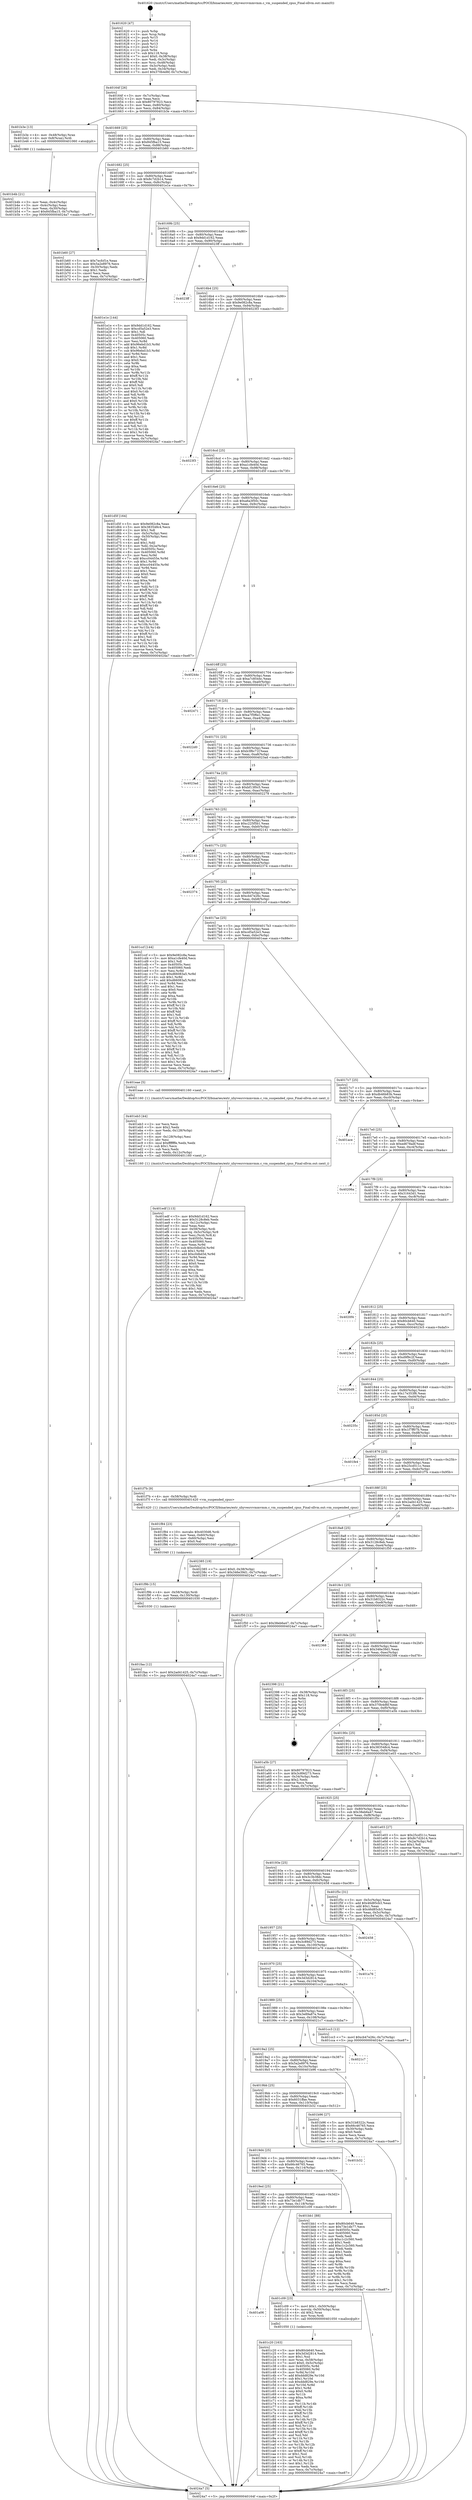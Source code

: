 digraph "0x401620" {
  label = "0x401620 (/mnt/c/Users/mathe/Desktop/tcc/POCII/binaries/extr_xhyvesrcvmmvmm.c_vm_suspended_cpus_Final-ollvm.out::main(0))"
  labelloc = "t"
  node[shape=record]

  Entry [label="",width=0.3,height=0.3,shape=circle,fillcolor=black,style=filled]
  "0x40164f" [label="{
     0x40164f [26]\l
     | [instrs]\l
     &nbsp;&nbsp;0x40164f \<+3\>: mov -0x7c(%rbp),%eax\l
     &nbsp;&nbsp;0x401652 \<+2\>: mov %eax,%ecx\l
     &nbsp;&nbsp;0x401654 \<+6\>: sub $0x80797823,%ecx\l
     &nbsp;&nbsp;0x40165a \<+3\>: mov %eax,-0x80(%rbp)\l
     &nbsp;&nbsp;0x40165d \<+6\>: mov %ecx,-0x84(%rbp)\l
     &nbsp;&nbsp;0x401663 \<+6\>: je 0000000000401b3e \<main+0x51e\>\l
  }"]
  "0x401b3e" [label="{
     0x401b3e [13]\l
     | [instrs]\l
     &nbsp;&nbsp;0x401b3e \<+4\>: mov -0x48(%rbp),%rax\l
     &nbsp;&nbsp;0x401b42 \<+4\>: mov 0x8(%rax),%rdi\l
     &nbsp;&nbsp;0x401b46 \<+5\>: call 0000000000401060 \<atoi@plt\>\l
     | [calls]\l
     &nbsp;&nbsp;0x401060 \{1\} (unknown)\l
  }"]
  "0x401669" [label="{
     0x401669 [25]\l
     | [instrs]\l
     &nbsp;&nbsp;0x401669 \<+5\>: jmp 000000000040166e \<main+0x4e\>\l
     &nbsp;&nbsp;0x40166e \<+3\>: mov -0x80(%rbp),%eax\l
     &nbsp;&nbsp;0x401671 \<+5\>: sub $0x845fba15,%eax\l
     &nbsp;&nbsp;0x401676 \<+6\>: mov %eax,-0x88(%rbp)\l
     &nbsp;&nbsp;0x40167c \<+6\>: je 0000000000401b60 \<main+0x540\>\l
  }"]
  Exit [label="",width=0.3,height=0.3,shape=circle,fillcolor=black,style=filled,peripheries=2]
  "0x401b60" [label="{
     0x401b60 [27]\l
     | [instrs]\l
     &nbsp;&nbsp;0x401b60 \<+5\>: mov $0x7ecfcf1e,%eax\l
     &nbsp;&nbsp;0x401b65 \<+5\>: mov $0x5a2e8976,%ecx\l
     &nbsp;&nbsp;0x401b6a \<+3\>: mov -0x30(%rbp),%edx\l
     &nbsp;&nbsp;0x401b6d \<+3\>: cmp $0x1,%edx\l
     &nbsp;&nbsp;0x401b70 \<+3\>: cmovl %ecx,%eax\l
     &nbsp;&nbsp;0x401b73 \<+3\>: mov %eax,-0x7c(%rbp)\l
     &nbsp;&nbsp;0x401b76 \<+5\>: jmp 00000000004024a7 \<main+0xe87\>\l
  }"]
  "0x401682" [label="{
     0x401682 [25]\l
     | [instrs]\l
     &nbsp;&nbsp;0x401682 \<+5\>: jmp 0000000000401687 \<main+0x67\>\l
     &nbsp;&nbsp;0x401687 \<+3\>: mov -0x80(%rbp),%eax\l
     &nbsp;&nbsp;0x40168a \<+5\>: sub $0x8c7d2b14,%eax\l
     &nbsp;&nbsp;0x40168f \<+6\>: mov %eax,-0x8c(%rbp)\l
     &nbsp;&nbsp;0x401695 \<+6\>: je 0000000000401e1e \<main+0x7fe\>\l
  }"]
  "0x401faa" [label="{
     0x401faa [12]\l
     | [instrs]\l
     &nbsp;&nbsp;0x401faa \<+7\>: movl $0x2ad41425,-0x7c(%rbp)\l
     &nbsp;&nbsp;0x401fb1 \<+5\>: jmp 00000000004024a7 \<main+0xe87\>\l
  }"]
  "0x401e1e" [label="{
     0x401e1e [144]\l
     | [instrs]\l
     &nbsp;&nbsp;0x401e1e \<+5\>: mov $0x9dd1d162,%eax\l
     &nbsp;&nbsp;0x401e23 \<+5\>: mov $0xcd5a52e3,%ecx\l
     &nbsp;&nbsp;0x401e28 \<+2\>: mov $0x1,%dl\l
     &nbsp;&nbsp;0x401e2a \<+7\>: mov 0x40505c,%esi\l
     &nbsp;&nbsp;0x401e31 \<+7\>: mov 0x405060,%edi\l
     &nbsp;&nbsp;0x401e38 \<+3\>: mov %esi,%r8d\l
     &nbsp;&nbsp;0x401e3b \<+7\>: add $0x96ebd1b3,%r8d\l
     &nbsp;&nbsp;0x401e42 \<+4\>: sub $0x1,%r8d\l
     &nbsp;&nbsp;0x401e46 \<+7\>: sub $0x96ebd1b3,%r8d\l
     &nbsp;&nbsp;0x401e4d \<+4\>: imul %r8d,%esi\l
     &nbsp;&nbsp;0x401e51 \<+3\>: and $0x1,%esi\l
     &nbsp;&nbsp;0x401e54 \<+3\>: cmp $0x0,%esi\l
     &nbsp;&nbsp;0x401e57 \<+4\>: sete %r9b\l
     &nbsp;&nbsp;0x401e5b \<+3\>: cmp $0xa,%edi\l
     &nbsp;&nbsp;0x401e5e \<+4\>: setl %r10b\l
     &nbsp;&nbsp;0x401e62 \<+3\>: mov %r9b,%r11b\l
     &nbsp;&nbsp;0x401e65 \<+4\>: xor $0xff,%r11b\l
     &nbsp;&nbsp;0x401e69 \<+3\>: mov %r10b,%bl\l
     &nbsp;&nbsp;0x401e6c \<+3\>: xor $0xff,%bl\l
     &nbsp;&nbsp;0x401e6f \<+3\>: xor $0x0,%dl\l
     &nbsp;&nbsp;0x401e72 \<+3\>: mov %r11b,%r14b\l
     &nbsp;&nbsp;0x401e75 \<+4\>: and $0x0,%r14b\l
     &nbsp;&nbsp;0x401e79 \<+3\>: and %dl,%r9b\l
     &nbsp;&nbsp;0x401e7c \<+3\>: mov %bl,%r15b\l
     &nbsp;&nbsp;0x401e7f \<+4\>: and $0x0,%r15b\l
     &nbsp;&nbsp;0x401e83 \<+3\>: and %dl,%r10b\l
     &nbsp;&nbsp;0x401e86 \<+3\>: or %r9b,%r14b\l
     &nbsp;&nbsp;0x401e89 \<+3\>: or %r10b,%r15b\l
     &nbsp;&nbsp;0x401e8c \<+3\>: xor %r15b,%r14b\l
     &nbsp;&nbsp;0x401e8f \<+3\>: or %bl,%r11b\l
     &nbsp;&nbsp;0x401e92 \<+4\>: xor $0xff,%r11b\l
     &nbsp;&nbsp;0x401e96 \<+3\>: or $0x0,%dl\l
     &nbsp;&nbsp;0x401e99 \<+3\>: and %dl,%r11b\l
     &nbsp;&nbsp;0x401e9c \<+3\>: or %r11b,%r14b\l
     &nbsp;&nbsp;0x401e9f \<+4\>: test $0x1,%r14b\l
     &nbsp;&nbsp;0x401ea3 \<+3\>: cmovne %ecx,%eax\l
     &nbsp;&nbsp;0x401ea6 \<+3\>: mov %eax,-0x7c(%rbp)\l
     &nbsp;&nbsp;0x401ea9 \<+5\>: jmp 00000000004024a7 \<main+0xe87\>\l
  }"]
  "0x40169b" [label="{
     0x40169b [25]\l
     | [instrs]\l
     &nbsp;&nbsp;0x40169b \<+5\>: jmp 00000000004016a0 \<main+0x80\>\l
     &nbsp;&nbsp;0x4016a0 \<+3\>: mov -0x80(%rbp),%eax\l
     &nbsp;&nbsp;0x4016a3 \<+5\>: sub $0x9dd1d162,%eax\l
     &nbsp;&nbsp;0x4016a8 \<+6\>: mov %eax,-0x90(%rbp)\l
     &nbsp;&nbsp;0x4016ae \<+6\>: je 00000000004023ff \<main+0xddf\>\l
  }"]
  "0x401f9b" [label="{
     0x401f9b [15]\l
     | [instrs]\l
     &nbsp;&nbsp;0x401f9b \<+4\>: mov -0x58(%rbp),%rdi\l
     &nbsp;&nbsp;0x401f9f \<+6\>: mov %eax,-0x130(%rbp)\l
     &nbsp;&nbsp;0x401fa5 \<+5\>: call 0000000000401030 \<free@plt\>\l
     | [calls]\l
     &nbsp;&nbsp;0x401030 \{1\} (unknown)\l
  }"]
  "0x4023ff" [label="{
     0x4023ff\l
  }", style=dashed]
  "0x4016b4" [label="{
     0x4016b4 [25]\l
     | [instrs]\l
     &nbsp;&nbsp;0x4016b4 \<+5\>: jmp 00000000004016b9 \<main+0x99\>\l
     &nbsp;&nbsp;0x4016b9 \<+3\>: mov -0x80(%rbp),%eax\l
     &nbsp;&nbsp;0x4016bc \<+5\>: sub $0x9e082c8a,%eax\l
     &nbsp;&nbsp;0x4016c1 \<+6\>: mov %eax,-0x94(%rbp)\l
     &nbsp;&nbsp;0x4016c7 \<+6\>: je 00000000004023f3 \<main+0xdd3\>\l
  }"]
  "0x401f84" [label="{
     0x401f84 [23]\l
     | [instrs]\l
     &nbsp;&nbsp;0x401f84 \<+10\>: movabs $0x4030d6,%rdi\l
     &nbsp;&nbsp;0x401f8e \<+3\>: mov %eax,-0x60(%rbp)\l
     &nbsp;&nbsp;0x401f91 \<+3\>: mov -0x60(%rbp),%esi\l
     &nbsp;&nbsp;0x401f94 \<+2\>: mov $0x0,%al\l
     &nbsp;&nbsp;0x401f96 \<+5\>: call 0000000000401040 \<printf@plt\>\l
     | [calls]\l
     &nbsp;&nbsp;0x401040 \{1\} (unknown)\l
  }"]
  "0x4023f3" [label="{
     0x4023f3\l
  }", style=dashed]
  "0x4016cd" [label="{
     0x4016cd [25]\l
     | [instrs]\l
     &nbsp;&nbsp;0x4016cd \<+5\>: jmp 00000000004016d2 \<main+0xb2\>\l
     &nbsp;&nbsp;0x4016d2 \<+3\>: mov -0x80(%rbp),%eax\l
     &nbsp;&nbsp;0x4016d5 \<+5\>: sub $0xa1cfe40d,%eax\l
     &nbsp;&nbsp;0x4016da \<+6\>: mov %eax,-0x98(%rbp)\l
     &nbsp;&nbsp;0x4016e0 \<+6\>: je 0000000000401d5f \<main+0x73f\>\l
  }"]
  "0x401edf" [label="{
     0x401edf [113]\l
     | [instrs]\l
     &nbsp;&nbsp;0x401edf \<+5\>: mov $0x9dd1d162,%ecx\l
     &nbsp;&nbsp;0x401ee4 \<+5\>: mov $0x3128c8eb,%edx\l
     &nbsp;&nbsp;0x401ee9 \<+6\>: mov -0x12c(%rbp),%esi\l
     &nbsp;&nbsp;0x401eef \<+3\>: imul %eax,%esi\l
     &nbsp;&nbsp;0x401ef2 \<+4\>: mov -0x58(%rbp),%rdi\l
     &nbsp;&nbsp;0x401ef6 \<+4\>: movslq -0x5c(%rbp),%r8\l
     &nbsp;&nbsp;0x401efa \<+4\>: mov %esi,(%rdi,%r8,4)\l
     &nbsp;&nbsp;0x401efe \<+7\>: mov 0x40505c,%eax\l
     &nbsp;&nbsp;0x401f05 \<+7\>: mov 0x405060,%esi\l
     &nbsp;&nbsp;0x401f0c \<+3\>: mov %eax,%r9d\l
     &nbsp;&nbsp;0x401f0f \<+7\>: sub $0xc0dbd3d,%r9d\l
     &nbsp;&nbsp;0x401f16 \<+4\>: sub $0x1,%r9d\l
     &nbsp;&nbsp;0x401f1a \<+7\>: add $0xc0dbd3d,%r9d\l
     &nbsp;&nbsp;0x401f21 \<+4\>: imul %r9d,%eax\l
     &nbsp;&nbsp;0x401f25 \<+3\>: and $0x1,%eax\l
     &nbsp;&nbsp;0x401f28 \<+3\>: cmp $0x0,%eax\l
     &nbsp;&nbsp;0x401f2b \<+4\>: sete %r10b\l
     &nbsp;&nbsp;0x401f2f \<+3\>: cmp $0xa,%esi\l
     &nbsp;&nbsp;0x401f32 \<+4\>: setl %r11b\l
     &nbsp;&nbsp;0x401f36 \<+3\>: mov %r10b,%bl\l
     &nbsp;&nbsp;0x401f39 \<+3\>: and %r11b,%bl\l
     &nbsp;&nbsp;0x401f3c \<+3\>: xor %r11b,%r10b\l
     &nbsp;&nbsp;0x401f3f \<+3\>: or %r10b,%bl\l
     &nbsp;&nbsp;0x401f42 \<+3\>: test $0x1,%bl\l
     &nbsp;&nbsp;0x401f45 \<+3\>: cmovne %edx,%ecx\l
     &nbsp;&nbsp;0x401f48 \<+3\>: mov %ecx,-0x7c(%rbp)\l
     &nbsp;&nbsp;0x401f4b \<+5\>: jmp 00000000004024a7 \<main+0xe87\>\l
  }"]
  "0x401d5f" [label="{
     0x401d5f [164]\l
     | [instrs]\l
     &nbsp;&nbsp;0x401d5f \<+5\>: mov $0x9e082c8a,%eax\l
     &nbsp;&nbsp;0x401d64 \<+5\>: mov $0x383548c4,%ecx\l
     &nbsp;&nbsp;0x401d69 \<+2\>: mov $0x1,%dl\l
     &nbsp;&nbsp;0x401d6b \<+3\>: mov -0x5c(%rbp),%esi\l
     &nbsp;&nbsp;0x401d6e \<+3\>: cmp -0x50(%rbp),%esi\l
     &nbsp;&nbsp;0x401d71 \<+4\>: setl %dil\l
     &nbsp;&nbsp;0x401d75 \<+4\>: and $0x1,%dil\l
     &nbsp;&nbsp;0x401d79 \<+4\>: mov %dil,-0x2a(%rbp)\l
     &nbsp;&nbsp;0x401d7d \<+7\>: mov 0x40505c,%esi\l
     &nbsp;&nbsp;0x401d84 \<+8\>: mov 0x405060,%r8d\l
     &nbsp;&nbsp;0x401d8c \<+3\>: mov %esi,%r9d\l
     &nbsp;&nbsp;0x401d8f \<+7\>: add $0xcc04455e,%r9d\l
     &nbsp;&nbsp;0x401d96 \<+4\>: sub $0x1,%r9d\l
     &nbsp;&nbsp;0x401d9a \<+7\>: sub $0xcc04455e,%r9d\l
     &nbsp;&nbsp;0x401da1 \<+4\>: imul %r9d,%esi\l
     &nbsp;&nbsp;0x401da5 \<+3\>: and $0x1,%esi\l
     &nbsp;&nbsp;0x401da8 \<+3\>: cmp $0x0,%esi\l
     &nbsp;&nbsp;0x401dab \<+4\>: sete %dil\l
     &nbsp;&nbsp;0x401daf \<+4\>: cmp $0xa,%r8d\l
     &nbsp;&nbsp;0x401db3 \<+4\>: setl %r10b\l
     &nbsp;&nbsp;0x401db7 \<+3\>: mov %dil,%r11b\l
     &nbsp;&nbsp;0x401dba \<+4\>: xor $0xff,%r11b\l
     &nbsp;&nbsp;0x401dbe \<+3\>: mov %r10b,%bl\l
     &nbsp;&nbsp;0x401dc1 \<+3\>: xor $0xff,%bl\l
     &nbsp;&nbsp;0x401dc4 \<+3\>: xor $0x1,%dl\l
     &nbsp;&nbsp;0x401dc7 \<+3\>: mov %r11b,%r14b\l
     &nbsp;&nbsp;0x401dca \<+4\>: and $0xff,%r14b\l
     &nbsp;&nbsp;0x401dce \<+3\>: and %dl,%dil\l
     &nbsp;&nbsp;0x401dd1 \<+3\>: mov %bl,%r15b\l
     &nbsp;&nbsp;0x401dd4 \<+4\>: and $0xff,%r15b\l
     &nbsp;&nbsp;0x401dd8 \<+3\>: and %dl,%r10b\l
     &nbsp;&nbsp;0x401ddb \<+3\>: or %dil,%r14b\l
     &nbsp;&nbsp;0x401dde \<+3\>: or %r10b,%r15b\l
     &nbsp;&nbsp;0x401de1 \<+3\>: xor %r15b,%r14b\l
     &nbsp;&nbsp;0x401de4 \<+3\>: or %bl,%r11b\l
     &nbsp;&nbsp;0x401de7 \<+4\>: xor $0xff,%r11b\l
     &nbsp;&nbsp;0x401deb \<+3\>: or $0x1,%dl\l
     &nbsp;&nbsp;0x401dee \<+3\>: and %dl,%r11b\l
     &nbsp;&nbsp;0x401df1 \<+3\>: or %r11b,%r14b\l
     &nbsp;&nbsp;0x401df4 \<+4\>: test $0x1,%r14b\l
     &nbsp;&nbsp;0x401df8 \<+3\>: cmovne %ecx,%eax\l
     &nbsp;&nbsp;0x401dfb \<+3\>: mov %eax,-0x7c(%rbp)\l
     &nbsp;&nbsp;0x401dfe \<+5\>: jmp 00000000004024a7 \<main+0xe87\>\l
  }"]
  "0x4016e6" [label="{
     0x4016e6 [25]\l
     | [instrs]\l
     &nbsp;&nbsp;0x4016e6 \<+5\>: jmp 00000000004016eb \<main+0xcb\>\l
     &nbsp;&nbsp;0x4016eb \<+3\>: mov -0x80(%rbp),%eax\l
     &nbsp;&nbsp;0x4016ee \<+5\>: sub $0xa6a3f50c,%eax\l
     &nbsp;&nbsp;0x4016f3 \<+6\>: mov %eax,-0x9c(%rbp)\l
     &nbsp;&nbsp;0x4016f9 \<+6\>: je 000000000040244c \<main+0xe2c\>\l
  }"]
  "0x401eb3" [label="{
     0x401eb3 [44]\l
     | [instrs]\l
     &nbsp;&nbsp;0x401eb3 \<+2\>: xor %ecx,%ecx\l
     &nbsp;&nbsp;0x401eb5 \<+5\>: mov $0x2,%edx\l
     &nbsp;&nbsp;0x401eba \<+6\>: mov %edx,-0x128(%rbp)\l
     &nbsp;&nbsp;0x401ec0 \<+1\>: cltd\l
     &nbsp;&nbsp;0x401ec1 \<+6\>: mov -0x128(%rbp),%esi\l
     &nbsp;&nbsp;0x401ec7 \<+2\>: idiv %esi\l
     &nbsp;&nbsp;0x401ec9 \<+6\>: imul $0xfffffffe,%edx,%edx\l
     &nbsp;&nbsp;0x401ecf \<+3\>: sub $0x1,%ecx\l
     &nbsp;&nbsp;0x401ed2 \<+2\>: sub %ecx,%edx\l
     &nbsp;&nbsp;0x401ed4 \<+6\>: mov %edx,-0x12c(%rbp)\l
     &nbsp;&nbsp;0x401eda \<+5\>: call 0000000000401160 \<next_i\>\l
     | [calls]\l
     &nbsp;&nbsp;0x401160 \{1\} (/mnt/c/Users/mathe/Desktop/tcc/POCII/binaries/extr_xhyvesrcvmmvmm.c_vm_suspended_cpus_Final-ollvm.out::next_i)\l
  }"]
  "0x40244c" [label="{
     0x40244c\l
  }", style=dashed]
  "0x4016ff" [label="{
     0x4016ff [25]\l
     | [instrs]\l
     &nbsp;&nbsp;0x4016ff \<+5\>: jmp 0000000000401704 \<main+0xe4\>\l
     &nbsp;&nbsp;0x401704 \<+3\>: mov -0x80(%rbp),%eax\l
     &nbsp;&nbsp;0x401707 \<+5\>: sub $0xa7c8544c,%eax\l
     &nbsp;&nbsp;0x40170c \<+6\>: mov %eax,-0xa0(%rbp)\l
     &nbsp;&nbsp;0x401712 \<+6\>: je 0000000000402471 \<main+0xe51\>\l
  }"]
  "0x401c20" [label="{
     0x401c20 [163]\l
     | [instrs]\l
     &nbsp;&nbsp;0x401c20 \<+5\>: mov $0x80cb640,%ecx\l
     &nbsp;&nbsp;0x401c25 \<+5\>: mov $0x3d3d2814,%edx\l
     &nbsp;&nbsp;0x401c2a \<+3\>: mov $0x1,%sil\l
     &nbsp;&nbsp;0x401c2d \<+4\>: mov %rax,-0x58(%rbp)\l
     &nbsp;&nbsp;0x401c31 \<+7\>: movl $0x0,-0x5c(%rbp)\l
     &nbsp;&nbsp;0x401c38 \<+8\>: mov 0x40505c,%r8d\l
     &nbsp;&nbsp;0x401c40 \<+8\>: mov 0x405060,%r9d\l
     &nbsp;&nbsp;0x401c48 \<+3\>: mov %r8d,%r10d\l
     &nbsp;&nbsp;0x401c4b \<+7\>: add $0xddd829e,%r10d\l
     &nbsp;&nbsp;0x401c52 \<+4\>: sub $0x1,%r10d\l
     &nbsp;&nbsp;0x401c56 \<+7\>: sub $0xddd829e,%r10d\l
     &nbsp;&nbsp;0x401c5d \<+4\>: imul %r10d,%r8d\l
     &nbsp;&nbsp;0x401c61 \<+4\>: and $0x1,%r8d\l
     &nbsp;&nbsp;0x401c65 \<+4\>: cmp $0x0,%r8d\l
     &nbsp;&nbsp;0x401c69 \<+4\>: sete %r11b\l
     &nbsp;&nbsp;0x401c6d \<+4\>: cmp $0xa,%r9d\l
     &nbsp;&nbsp;0x401c71 \<+3\>: setl %bl\l
     &nbsp;&nbsp;0x401c74 \<+3\>: mov %r11b,%r14b\l
     &nbsp;&nbsp;0x401c77 \<+4\>: xor $0xff,%r14b\l
     &nbsp;&nbsp;0x401c7b \<+3\>: mov %bl,%r15b\l
     &nbsp;&nbsp;0x401c7e \<+4\>: xor $0xff,%r15b\l
     &nbsp;&nbsp;0x401c82 \<+4\>: xor $0x1,%sil\l
     &nbsp;&nbsp;0x401c86 \<+3\>: mov %r14b,%r12b\l
     &nbsp;&nbsp;0x401c89 \<+4\>: and $0xff,%r12b\l
     &nbsp;&nbsp;0x401c8d \<+3\>: and %sil,%r11b\l
     &nbsp;&nbsp;0x401c90 \<+3\>: mov %r15b,%r13b\l
     &nbsp;&nbsp;0x401c93 \<+4\>: and $0xff,%r13b\l
     &nbsp;&nbsp;0x401c97 \<+3\>: and %sil,%bl\l
     &nbsp;&nbsp;0x401c9a \<+3\>: or %r11b,%r12b\l
     &nbsp;&nbsp;0x401c9d \<+3\>: or %bl,%r13b\l
     &nbsp;&nbsp;0x401ca0 \<+3\>: xor %r13b,%r12b\l
     &nbsp;&nbsp;0x401ca3 \<+3\>: or %r15b,%r14b\l
     &nbsp;&nbsp;0x401ca6 \<+4\>: xor $0xff,%r14b\l
     &nbsp;&nbsp;0x401caa \<+4\>: or $0x1,%sil\l
     &nbsp;&nbsp;0x401cae \<+3\>: and %sil,%r14b\l
     &nbsp;&nbsp;0x401cb1 \<+3\>: or %r14b,%r12b\l
     &nbsp;&nbsp;0x401cb4 \<+4\>: test $0x1,%r12b\l
     &nbsp;&nbsp;0x401cb8 \<+3\>: cmovne %edx,%ecx\l
     &nbsp;&nbsp;0x401cbb \<+3\>: mov %ecx,-0x7c(%rbp)\l
     &nbsp;&nbsp;0x401cbe \<+5\>: jmp 00000000004024a7 \<main+0xe87\>\l
  }"]
  "0x402471" [label="{
     0x402471\l
  }", style=dashed]
  "0x401718" [label="{
     0x401718 [25]\l
     | [instrs]\l
     &nbsp;&nbsp;0x401718 \<+5\>: jmp 000000000040171d \<main+0xfd\>\l
     &nbsp;&nbsp;0x40171d \<+3\>: mov -0x80(%rbp),%eax\l
     &nbsp;&nbsp;0x401720 \<+5\>: sub $0xa7f5f6e1,%eax\l
     &nbsp;&nbsp;0x401725 \<+6\>: mov %eax,-0xa4(%rbp)\l
     &nbsp;&nbsp;0x40172b \<+6\>: je 00000000004022d0 \<main+0xcb0\>\l
  }"]
  "0x401a06" [label="{
     0x401a06\l
  }", style=dashed]
  "0x4022d0" [label="{
     0x4022d0\l
  }", style=dashed]
  "0x401731" [label="{
     0x401731 [25]\l
     | [instrs]\l
     &nbsp;&nbsp;0x401731 \<+5\>: jmp 0000000000401736 \<main+0x116\>\l
     &nbsp;&nbsp;0x401736 \<+3\>: mov -0x80(%rbp),%eax\l
     &nbsp;&nbsp;0x401739 \<+5\>: sub $0xb3f6c71f,%eax\l
     &nbsp;&nbsp;0x40173e \<+6\>: mov %eax,-0xa8(%rbp)\l
     &nbsp;&nbsp;0x401744 \<+6\>: je 00000000004023ad \<main+0xd8d\>\l
  }"]
  "0x401c09" [label="{
     0x401c09 [23]\l
     | [instrs]\l
     &nbsp;&nbsp;0x401c09 \<+7\>: movl $0x1,-0x50(%rbp)\l
     &nbsp;&nbsp;0x401c10 \<+4\>: movslq -0x50(%rbp),%rax\l
     &nbsp;&nbsp;0x401c14 \<+4\>: shl $0x2,%rax\l
     &nbsp;&nbsp;0x401c18 \<+3\>: mov %rax,%rdi\l
     &nbsp;&nbsp;0x401c1b \<+5\>: call 0000000000401050 \<malloc@plt\>\l
     | [calls]\l
     &nbsp;&nbsp;0x401050 \{1\} (unknown)\l
  }"]
  "0x4023ad" [label="{
     0x4023ad\l
  }", style=dashed]
  "0x40174a" [label="{
     0x40174a [25]\l
     | [instrs]\l
     &nbsp;&nbsp;0x40174a \<+5\>: jmp 000000000040174f \<main+0x12f\>\l
     &nbsp;&nbsp;0x40174f \<+3\>: mov -0x80(%rbp),%eax\l
     &nbsp;&nbsp;0x401752 \<+5\>: sub $0xbf13f0c5,%eax\l
     &nbsp;&nbsp;0x401757 \<+6\>: mov %eax,-0xac(%rbp)\l
     &nbsp;&nbsp;0x40175d \<+6\>: je 0000000000402278 \<main+0xc58\>\l
  }"]
  "0x4019ed" [label="{
     0x4019ed [25]\l
     | [instrs]\l
     &nbsp;&nbsp;0x4019ed \<+5\>: jmp 00000000004019f2 \<main+0x3d2\>\l
     &nbsp;&nbsp;0x4019f2 \<+3\>: mov -0x80(%rbp),%eax\l
     &nbsp;&nbsp;0x4019f5 \<+5\>: sub $0x73e1db77,%eax\l
     &nbsp;&nbsp;0x4019fa \<+6\>: mov %eax,-0x118(%rbp)\l
     &nbsp;&nbsp;0x401a00 \<+6\>: je 0000000000401c09 \<main+0x5e9\>\l
  }"]
  "0x402278" [label="{
     0x402278\l
  }", style=dashed]
  "0x401763" [label="{
     0x401763 [25]\l
     | [instrs]\l
     &nbsp;&nbsp;0x401763 \<+5\>: jmp 0000000000401768 \<main+0x148\>\l
     &nbsp;&nbsp;0x401768 \<+3\>: mov -0x80(%rbp),%eax\l
     &nbsp;&nbsp;0x40176b \<+5\>: sub $0xc225f5b1,%eax\l
     &nbsp;&nbsp;0x401770 \<+6\>: mov %eax,-0xb0(%rbp)\l
     &nbsp;&nbsp;0x401776 \<+6\>: je 0000000000402141 \<main+0xb21\>\l
  }"]
  "0x401bb1" [label="{
     0x401bb1 [88]\l
     | [instrs]\l
     &nbsp;&nbsp;0x401bb1 \<+5\>: mov $0x80cb640,%eax\l
     &nbsp;&nbsp;0x401bb6 \<+5\>: mov $0x73e1db77,%ecx\l
     &nbsp;&nbsp;0x401bbb \<+7\>: mov 0x40505c,%edx\l
     &nbsp;&nbsp;0x401bc2 \<+7\>: mov 0x405060,%esi\l
     &nbsp;&nbsp;0x401bc9 \<+2\>: mov %edx,%edi\l
     &nbsp;&nbsp;0x401bcb \<+6\>: sub $0xc1c2c560,%edi\l
     &nbsp;&nbsp;0x401bd1 \<+3\>: sub $0x1,%edi\l
     &nbsp;&nbsp;0x401bd4 \<+6\>: add $0xc1c2c560,%edi\l
     &nbsp;&nbsp;0x401bda \<+3\>: imul %edi,%edx\l
     &nbsp;&nbsp;0x401bdd \<+3\>: and $0x1,%edx\l
     &nbsp;&nbsp;0x401be0 \<+3\>: cmp $0x0,%edx\l
     &nbsp;&nbsp;0x401be3 \<+4\>: sete %r8b\l
     &nbsp;&nbsp;0x401be7 \<+3\>: cmp $0xa,%esi\l
     &nbsp;&nbsp;0x401bea \<+4\>: setl %r9b\l
     &nbsp;&nbsp;0x401bee \<+3\>: mov %r8b,%r10b\l
     &nbsp;&nbsp;0x401bf1 \<+3\>: and %r9b,%r10b\l
     &nbsp;&nbsp;0x401bf4 \<+3\>: xor %r9b,%r8b\l
     &nbsp;&nbsp;0x401bf7 \<+3\>: or %r8b,%r10b\l
     &nbsp;&nbsp;0x401bfa \<+4\>: test $0x1,%r10b\l
     &nbsp;&nbsp;0x401bfe \<+3\>: cmovne %ecx,%eax\l
     &nbsp;&nbsp;0x401c01 \<+3\>: mov %eax,-0x7c(%rbp)\l
     &nbsp;&nbsp;0x401c04 \<+5\>: jmp 00000000004024a7 \<main+0xe87\>\l
  }"]
  "0x402141" [label="{
     0x402141\l
  }", style=dashed]
  "0x40177c" [label="{
     0x40177c [25]\l
     | [instrs]\l
     &nbsp;&nbsp;0x40177c \<+5\>: jmp 0000000000401781 \<main+0x161\>\l
     &nbsp;&nbsp;0x401781 \<+3\>: mov -0x80(%rbp),%eax\l
     &nbsp;&nbsp;0x401784 \<+5\>: sub $0xc3c6482f,%eax\l
     &nbsp;&nbsp;0x401789 \<+6\>: mov %eax,-0xb4(%rbp)\l
     &nbsp;&nbsp;0x40178f \<+6\>: je 0000000000402374 \<main+0xd54\>\l
  }"]
  "0x4019d4" [label="{
     0x4019d4 [25]\l
     | [instrs]\l
     &nbsp;&nbsp;0x4019d4 \<+5\>: jmp 00000000004019d9 \<main+0x3b9\>\l
     &nbsp;&nbsp;0x4019d9 \<+3\>: mov -0x80(%rbp),%eax\l
     &nbsp;&nbsp;0x4019dc \<+5\>: sub $0x66c46765,%eax\l
     &nbsp;&nbsp;0x4019e1 \<+6\>: mov %eax,-0x114(%rbp)\l
     &nbsp;&nbsp;0x4019e7 \<+6\>: je 0000000000401bb1 \<main+0x591\>\l
  }"]
  "0x402374" [label="{
     0x402374\l
  }", style=dashed]
  "0x401795" [label="{
     0x401795 [25]\l
     | [instrs]\l
     &nbsp;&nbsp;0x401795 \<+5\>: jmp 000000000040179a \<main+0x17a\>\l
     &nbsp;&nbsp;0x40179a \<+3\>: mov -0x80(%rbp),%eax\l
     &nbsp;&nbsp;0x40179d \<+5\>: sub $0xcb47e26c,%eax\l
     &nbsp;&nbsp;0x4017a2 \<+6\>: mov %eax,-0xb8(%rbp)\l
     &nbsp;&nbsp;0x4017a8 \<+6\>: je 0000000000401ccf \<main+0x6af\>\l
  }"]
  "0x401b32" [label="{
     0x401b32\l
  }", style=dashed]
  "0x401ccf" [label="{
     0x401ccf [144]\l
     | [instrs]\l
     &nbsp;&nbsp;0x401ccf \<+5\>: mov $0x9e082c8a,%eax\l
     &nbsp;&nbsp;0x401cd4 \<+5\>: mov $0xa1cfe40d,%ecx\l
     &nbsp;&nbsp;0x401cd9 \<+2\>: mov $0x1,%dl\l
     &nbsp;&nbsp;0x401cdb \<+7\>: mov 0x40505c,%esi\l
     &nbsp;&nbsp;0x401ce2 \<+7\>: mov 0x405060,%edi\l
     &nbsp;&nbsp;0x401ce9 \<+3\>: mov %esi,%r8d\l
     &nbsp;&nbsp;0x401cec \<+7\>: sub $0xd66083a5,%r8d\l
     &nbsp;&nbsp;0x401cf3 \<+4\>: sub $0x1,%r8d\l
     &nbsp;&nbsp;0x401cf7 \<+7\>: add $0xd66083a5,%r8d\l
     &nbsp;&nbsp;0x401cfe \<+4\>: imul %r8d,%esi\l
     &nbsp;&nbsp;0x401d02 \<+3\>: and $0x1,%esi\l
     &nbsp;&nbsp;0x401d05 \<+3\>: cmp $0x0,%esi\l
     &nbsp;&nbsp;0x401d08 \<+4\>: sete %r9b\l
     &nbsp;&nbsp;0x401d0c \<+3\>: cmp $0xa,%edi\l
     &nbsp;&nbsp;0x401d0f \<+4\>: setl %r10b\l
     &nbsp;&nbsp;0x401d13 \<+3\>: mov %r9b,%r11b\l
     &nbsp;&nbsp;0x401d16 \<+4\>: xor $0xff,%r11b\l
     &nbsp;&nbsp;0x401d1a \<+3\>: mov %r10b,%bl\l
     &nbsp;&nbsp;0x401d1d \<+3\>: xor $0xff,%bl\l
     &nbsp;&nbsp;0x401d20 \<+3\>: xor $0x1,%dl\l
     &nbsp;&nbsp;0x401d23 \<+3\>: mov %r11b,%r14b\l
     &nbsp;&nbsp;0x401d26 \<+4\>: and $0xff,%r14b\l
     &nbsp;&nbsp;0x401d2a \<+3\>: and %dl,%r9b\l
     &nbsp;&nbsp;0x401d2d \<+3\>: mov %bl,%r15b\l
     &nbsp;&nbsp;0x401d30 \<+4\>: and $0xff,%r15b\l
     &nbsp;&nbsp;0x401d34 \<+3\>: and %dl,%r10b\l
     &nbsp;&nbsp;0x401d37 \<+3\>: or %r9b,%r14b\l
     &nbsp;&nbsp;0x401d3a \<+3\>: or %r10b,%r15b\l
     &nbsp;&nbsp;0x401d3d \<+3\>: xor %r15b,%r14b\l
     &nbsp;&nbsp;0x401d40 \<+3\>: or %bl,%r11b\l
     &nbsp;&nbsp;0x401d43 \<+4\>: xor $0xff,%r11b\l
     &nbsp;&nbsp;0x401d47 \<+3\>: or $0x1,%dl\l
     &nbsp;&nbsp;0x401d4a \<+3\>: and %dl,%r11b\l
     &nbsp;&nbsp;0x401d4d \<+3\>: or %r11b,%r14b\l
     &nbsp;&nbsp;0x401d50 \<+4\>: test $0x1,%r14b\l
     &nbsp;&nbsp;0x401d54 \<+3\>: cmovne %ecx,%eax\l
     &nbsp;&nbsp;0x401d57 \<+3\>: mov %eax,-0x7c(%rbp)\l
     &nbsp;&nbsp;0x401d5a \<+5\>: jmp 00000000004024a7 \<main+0xe87\>\l
  }"]
  "0x4017ae" [label="{
     0x4017ae [25]\l
     | [instrs]\l
     &nbsp;&nbsp;0x4017ae \<+5\>: jmp 00000000004017b3 \<main+0x193\>\l
     &nbsp;&nbsp;0x4017b3 \<+3\>: mov -0x80(%rbp),%eax\l
     &nbsp;&nbsp;0x4017b6 \<+5\>: sub $0xcd5a52e3,%eax\l
     &nbsp;&nbsp;0x4017bb \<+6\>: mov %eax,-0xbc(%rbp)\l
     &nbsp;&nbsp;0x4017c1 \<+6\>: je 0000000000401eae \<main+0x88e\>\l
  }"]
  "0x4019bb" [label="{
     0x4019bb [25]\l
     | [instrs]\l
     &nbsp;&nbsp;0x4019bb \<+5\>: jmp 00000000004019c0 \<main+0x3a0\>\l
     &nbsp;&nbsp;0x4019c0 \<+3\>: mov -0x80(%rbp),%eax\l
     &nbsp;&nbsp;0x4019c3 \<+5\>: sub $0x6031ffae,%eax\l
     &nbsp;&nbsp;0x4019c8 \<+6\>: mov %eax,-0x110(%rbp)\l
     &nbsp;&nbsp;0x4019ce \<+6\>: je 0000000000401b32 \<main+0x512\>\l
  }"]
  "0x401eae" [label="{
     0x401eae [5]\l
     | [instrs]\l
     &nbsp;&nbsp;0x401eae \<+5\>: call 0000000000401160 \<next_i\>\l
     | [calls]\l
     &nbsp;&nbsp;0x401160 \{1\} (/mnt/c/Users/mathe/Desktop/tcc/POCII/binaries/extr_xhyvesrcvmmvmm.c_vm_suspended_cpus_Final-ollvm.out::next_i)\l
  }"]
  "0x4017c7" [label="{
     0x4017c7 [25]\l
     | [instrs]\l
     &nbsp;&nbsp;0x4017c7 \<+5\>: jmp 00000000004017cc \<main+0x1ac\>\l
     &nbsp;&nbsp;0x4017cc \<+3\>: mov -0x80(%rbp),%eax\l
     &nbsp;&nbsp;0x4017cf \<+5\>: sub $0xdb46b83b,%eax\l
     &nbsp;&nbsp;0x4017d4 \<+6\>: mov %eax,-0xc0(%rbp)\l
     &nbsp;&nbsp;0x4017da \<+6\>: je 0000000000401ace \<main+0x4ae\>\l
  }"]
  "0x401b96" [label="{
     0x401b96 [27]\l
     | [instrs]\l
     &nbsp;&nbsp;0x401b96 \<+5\>: mov $0x31b8322c,%eax\l
     &nbsp;&nbsp;0x401b9b \<+5\>: mov $0x66c46765,%ecx\l
     &nbsp;&nbsp;0x401ba0 \<+3\>: mov -0x30(%rbp),%edx\l
     &nbsp;&nbsp;0x401ba3 \<+3\>: cmp $0x0,%edx\l
     &nbsp;&nbsp;0x401ba6 \<+3\>: cmove %ecx,%eax\l
     &nbsp;&nbsp;0x401ba9 \<+3\>: mov %eax,-0x7c(%rbp)\l
     &nbsp;&nbsp;0x401bac \<+5\>: jmp 00000000004024a7 \<main+0xe87\>\l
  }"]
  "0x401ace" [label="{
     0x401ace\l
  }", style=dashed]
  "0x4017e0" [label="{
     0x4017e0 [25]\l
     | [instrs]\l
     &nbsp;&nbsp;0x4017e0 \<+5\>: jmp 00000000004017e5 \<main+0x1c5\>\l
     &nbsp;&nbsp;0x4017e5 \<+3\>: mov -0x80(%rbp),%eax\l
     &nbsp;&nbsp;0x4017e8 \<+5\>: sub $0xed678adf,%eax\l
     &nbsp;&nbsp;0x4017ed \<+6\>: mov %eax,-0xc4(%rbp)\l
     &nbsp;&nbsp;0x4017f3 \<+6\>: je 000000000040206a \<main+0xa4a\>\l
  }"]
  "0x4019a2" [label="{
     0x4019a2 [25]\l
     | [instrs]\l
     &nbsp;&nbsp;0x4019a2 \<+5\>: jmp 00000000004019a7 \<main+0x387\>\l
     &nbsp;&nbsp;0x4019a7 \<+3\>: mov -0x80(%rbp),%eax\l
     &nbsp;&nbsp;0x4019aa \<+5\>: sub $0x5a2e8976,%eax\l
     &nbsp;&nbsp;0x4019af \<+6\>: mov %eax,-0x10c(%rbp)\l
     &nbsp;&nbsp;0x4019b5 \<+6\>: je 0000000000401b96 \<main+0x576\>\l
  }"]
  "0x40206a" [label="{
     0x40206a\l
  }", style=dashed]
  "0x4017f9" [label="{
     0x4017f9 [25]\l
     | [instrs]\l
     &nbsp;&nbsp;0x4017f9 \<+5\>: jmp 00000000004017fe \<main+0x1de\>\l
     &nbsp;&nbsp;0x4017fe \<+3\>: mov -0x80(%rbp),%eax\l
     &nbsp;&nbsp;0x401801 \<+5\>: sub $0x31643d1,%eax\l
     &nbsp;&nbsp;0x401806 \<+6\>: mov %eax,-0xc8(%rbp)\l
     &nbsp;&nbsp;0x40180c \<+6\>: je 00000000004020f4 \<main+0xad4\>\l
  }"]
  "0x4021c7" [label="{
     0x4021c7\l
  }", style=dashed]
  "0x4020f4" [label="{
     0x4020f4\l
  }", style=dashed]
  "0x401812" [label="{
     0x401812 [25]\l
     | [instrs]\l
     &nbsp;&nbsp;0x401812 \<+5\>: jmp 0000000000401817 \<main+0x1f7\>\l
     &nbsp;&nbsp;0x401817 \<+3\>: mov -0x80(%rbp),%eax\l
     &nbsp;&nbsp;0x40181a \<+5\>: sub $0x80cb640,%eax\l
     &nbsp;&nbsp;0x40181f \<+6\>: mov %eax,-0xcc(%rbp)\l
     &nbsp;&nbsp;0x401825 \<+6\>: je 00000000004023c5 \<main+0xda5\>\l
  }"]
  "0x401989" [label="{
     0x401989 [25]\l
     | [instrs]\l
     &nbsp;&nbsp;0x401989 \<+5\>: jmp 000000000040198e \<main+0x36e\>\l
     &nbsp;&nbsp;0x40198e \<+3\>: mov -0x80(%rbp),%eax\l
     &nbsp;&nbsp;0x401991 \<+5\>: sub $0x3e89a87e,%eax\l
     &nbsp;&nbsp;0x401996 \<+6\>: mov %eax,-0x108(%rbp)\l
     &nbsp;&nbsp;0x40199c \<+6\>: je 00000000004021c7 \<main+0xba7\>\l
  }"]
  "0x4023c5" [label="{
     0x4023c5\l
  }", style=dashed]
  "0x40182b" [label="{
     0x40182b [25]\l
     | [instrs]\l
     &nbsp;&nbsp;0x40182b \<+5\>: jmp 0000000000401830 \<main+0x210\>\l
     &nbsp;&nbsp;0x401830 \<+3\>: mov -0x80(%rbp),%eax\l
     &nbsp;&nbsp;0x401833 \<+5\>: sub $0xd9f9c2f,%eax\l
     &nbsp;&nbsp;0x401838 \<+6\>: mov %eax,-0xd0(%rbp)\l
     &nbsp;&nbsp;0x40183e \<+6\>: je 00000000004020d9 \<main+0xab9\>\l
  }"]
  "0x401cc3" [label="{
     0x401cc3 [12]\l
     | [instrs]\l
     &nbsp;&nbsp;0x401cc3 \<+7\>: movl $0xcb47e26c,-0x7c(%rbp)\l
     &nbsp;&nbsp;0x401cca \<+5\>: jmp 00000000004024a7 \<main+0xe87\>\l
  }"]
  "0x4020d9" [label="{
     0x4020d9\l
  }", style=dashed]
  "0x401844" [label="{
     0x401844 [25]\l
     | [instrs]\l
     &nbsp;&nbsp;0x401844 \<+5\>: jmp 0000000000401849 \<main+0x229\>\l
     &nbsp;&nbsp;0x401849 \<+3\>: mov -0x80(%rbp),%eax\l
     &nbsp;&nbsp;0x40184c \<+5\>: sub $0x17e353f6,%eax\l
     &nbsp;&nbsp;0x401851 \<+6\>: mov %eax,-0xd4(%rbp)\l
     &nbsp;&nbsp;0x401857 \<+6\>: je 000000000040235c \<main+0xd3c\>\l
  }"]
  "0x401970" [label="{
     0x401970 [25]\l
     | [instrs]\l
     &nbsp;&nbsp;0x401970 \<+5\>: jmp 0000000000401975 \<main+0x355\>\l
     &nbsp;&nbsp;0x401975 \<+3\>: mov -0x80(%rbp),%eax\l
     &nbsp;&nbsp;0x401978 \<+5\>: sub $0x3d3d2814,%eax\l
     &nbsp;&nbsp;0x40197d \<+6\>: mov %eax,-0x104(%rbp)\l
     &nbsp;&nbsp;0x401983 \<+6\>: je 0000000000401cc3 \<main+0x6a3\>\l
  }"]
  "0x40235c" [label="{
     0x40235c\l
  }", style=dashed]
  "0x40185d" [label="{
     0x40185d [25]\l
     | [instrs]\l
     &nbsp;&nbsp;0x40185d \<+5\>: jmp 0000000000401862 \<main+0x242\>\l
     &nbsp;&nbsp;0x401862 \<+3\>: mov -0x80(%rbp),%eax\l
     &nbsp;&nbsp;0x401865 \<+5\>: sub $0x1f7ff07b,%eax\l
     &nbsp;&nbsp;0x40186a \<+6\>: mov %eax,-0xd8(%rbp)\l
     &nbsp;&nbsp;0x401870 \<+6\>: je 0000000000401fe4 \<main+0x9c4\>\l
  }"]
  "0x401a76" [label="{
     0x401a76\l
  }", style=dashed]
  "0x401fe4" [label="{
     0x401fe4\l
  }", style=dashed]
  "0x401876" [label="{
     0x401876 [25]\l
     | [instrs]\l
     &nbsp;&nbsp;0x401876 \<+5\>: jmp 000000000040187b \<main+0x25b\>\l
     &nbsp;&nbsp;0x40187b \<+3\>: mov -0x80(%rbp),%eax\l
     &nbsp;&nbsp;0x40187e \<+5\>: sub $0x25cd511c,%eax\l
     &nbsp;&nbsp;0x401883 \<+6\>: mov %eax,-0xdc(%rbp)\l
     &nbsp;&nbsp;0x401889 \<+6\>: je 0000000000401f7b \<main+0x95b\>\l
  }"]
  "0x401957" [label="{
     0x401957 [25]\l
     | [instrs]\l
     &nbsp;&nbsp;0x401957 \<+5\>: jmp 000000000040195c \<main+0x33c\>\l
     &nbsp;&nbsp;0x40195c \<+3\>: mov -0x80(%rbp),%eax\l
     &nbsp;&nbsp;0x40195f \<+5\>: sub $0x3c89d273,%eax\l
     &nbsp;&nbsp;0x401964 \<+6\>: mov %eax,-0x100(%rbp)\l
     &nbsp;&nbsp;0x40196a \<+6\>: je 0000000000401a76 \<main+0x456\>\l
  }"]
  "0x401f7b" [label="{
     0x401f7b [9]\l
     | [instrs]\l
     &nbsp;&nbsp;0x401f7b \<+4\>: mov -0x58(%rbp),%rdi\l
     &nbsp;&nbsp;0x401f7f \<+5\>: call 0000000000401420 \<vm_suspended_cpus\>\l
     | [calls]\l
     &nbsp;&nbsp;0x401420 \{1\} (/mnt/c/Users/mathe/Desktop/tcc/POCII/binaries/extr_xhyvesrcvmmvmm.c_vm_suspended_cpus_Final-ollvm.out::vm_suspended_cpus)\l
  }"]
  "0x40188f" [label="{
     0x40188f [25]\l
     | [instrs]\l
     &nbsp;&nbsp;0x40188f \<+5\>: jmp 0000000000401894 \<main+0x274\>\l
     &nbsp;&nbsp;0x401894 \<+3\>: mov -0x80(%rbp),%eax\l
     &nbsp;&nbsp;0x401897 \<+5\>: sub $0x2ad41425,%eax\l
     &nbsp;&nbsp;0x40189c \<+6\>: mov %eax,-0xe0(%rbp)\l
     &nbsp;&nbsp;0x4018a2 \<+6\>: je 0000000000402385 \<main+0xd65\>\l
  }"]
  "0x402458" [label="{
     0x402458\l
  }", style=dashed]
  "0x402385" [label="{
     0x402385 [19]\l
     | [instrs]\l
     &nbsp;&nbsp;0x402385 \<+7\>: movl $0x0,-0x38(%rbp)\l
     &nbsp;&nbsp;0x40238c \<+7\>: movl $0x346e39d1,-0x7c(%rbp)\l
     &nbsp;&nbsp;0x402393 \<+5\>: jmp 00000000004024a7 \<main+0xe87\>\l
  }"]
  "0x4018a8" [label="{
     0x4018a8 [25]\l
     | [instrs]\l
     &nbsp;&nbsp;0x4018a8 \<+5\>: jmp 00000000004018ad \<main+0x28d\>\l
     &nbsp;&nbsp;0x4018ad \<+3\>: mov -0x80(%rbp),%eax\l
     &nbsp;&nbsp;0x4018b0 \<+5\>: sub $0x3128c8eb,%eax\l
     &nbsp;&nbsp;0x4018b5 \<+6\>: mov %eax,-0xe4(%rbp)\l
     &nbsp;&nbsp;0x4018bb \<+6\>: je 0000000000401f50 \<main+0x930\>\l
  }"]
  "0x40193e" [label="{
     0x40193e [25]\l
     | [instrs]\l
     &nbsp;&nbsp;0x40193e \<+5\>: jmp 0000000000401943 \<main+0x323\>\l
     &nbsp;&nbsp;0x401943 \<+3\>: mov -0x80(%rbp),%eax\l
     &nbsp;&nbsp;0x401946 \<+5\>: sub $0x3c3b38dc,%eax\l
     &nbsp;&nbsp;0x40194b \<+6\>: mov %eax,-0xfc(%rbp)\l
     &nbsp;&nbsp;0x401951 \<+6\>: je 0000000000402458 \<main+0xe38\>\l
  }"]
  "0x401f50" [label="{
     0x401f50 [12]\l
     | [instrs]\l
     &nbsp;&nbsp;0x401f50 \<+7\>: movl $0x38eb6a47,-0x7c(%rbp)\l
     &nbsp;&nbsp;0x401f57 \<+5\>: jmp 00000000004024a7 \<main+0xe87\>\l
  }"]
  "0x4018c1" [label="{
     0x4018c1 [25]\l
     | [instrs]\l
     &nbsp;&nbsp;0x4018c1 \<+5\>: jmp 00000000004018c6 \<main+0x2a6\>\l
     &nbsp;&nbsp;0x4018c6 \<+3\>: mov -0x80(%rbp),%eax\l
     &nbsp;&nbsp;0x4018c9 \<+5\>: sub $0x31b8322c,%eax\l
     &nbsp;&nbsp;0x4018ce \<+6\>: mov %eax,-0xe8(%rbp)\l
     &nbsp;&nbsp;0x4018d4 \<+6\>: je 0000000000402368 \<main+0xd48\>\l
  }"]
  "0x401f5c" [label="{
     0x401f5c [31]\l
     | [instrs]\l
     &nbsp;&nbsp;0x401f5c \<+3\>: mov -0x5c(%rbp),%eax\l
     &nbsp;&nbsp;0x401f5f \<+5\>: add $0x46d85cb3,%eax\l
     &nbsp;&nbsp;0x401f64 \<+3\>: add $0x1,%eax\l
     &nbsp;&nbsp;0x401f67 \<+5\>: sub $0x46d85cb3,%eax\l
     &nbsp;&nbsp;0x401f6c \<+3\>: mov %eax,-0x5c(%rbp)\l
     &nbsp;&nbsp;0x401f6f \<+7\>: movl $0xcb47e26c,-0x7c(%rbp)\l
     &nbsp;&nbsp;0x401f76 \<+5\>: jmp 00000000004024a7 \<main+0xe87\>\l
  }"]
  "0x402368" [label="{
     0x402368\l
  }", style=dashed]
  "0x4018da" [label="{
     0x4018da [25]\l
     | [instrs]\l
     &nbsp;&nbsp;0x4018da \<+5\>: jmp 00000000004018df \<main+0x2bf\>\l
     &nbsp;&nbsp;0x4018df \<+3\>: mov -0x80(%rbp),%eax\l
     &nbsp;&nbsp;0x4018e2 \<+5\>: sub $0x346e39d1,%eax\l
     &nbsp;&nbsp;0x4018e7 \<+6\>: mov %eax,-0xec(%rbp)\l
     &nbsp;&nbsp;0x4018ed \<+6\>: je 0000000000402398 \<main+0xd78\>\l
  }"]
  "0x401925" [label="{
     0x401925 [25]\l
     | [instrs]\l
     &nbsp;&nbsp;0x401925 \<+5\>: jmp 000000000040192a \<main+0x30a\>\l
     &nbsp;&nbsp;0x40192a \<+3\>: mov -0x80(%rbp),%eax\l
     &nbsp;&nbsp;0x40192d \<+5\>: sub $0x38eb6a47,%eax\l
     &nbsp;&nbsp;0x401932 \<+6\>: mov %eax,-0xf8(%rbp)\l
     &nbsp;&nbsp;0x401938 \<+6\>: je 0000000000401f5c \<main+0x93c\>\l
  }"]
  "0x402398" [label="{
     0x402398 [21]\l
     | [instrs]\l
     &nbsp;&nbsp;0x402398 \<+3\>: mov -0x38(%rbp),%eax\l
     &nbsp;&nbsp;0x40239b \<+7\>: add $0x118,%rsp\l
     &nbsp;&nbsp;0x4023a2 \<+1\>: pop %rbx\l
     &nbsp;&nbsp;0x4023a3 \<+2\>: pop %r12\l
     &nbsp;&nbsp;0x4023a5 \<+2\>: pop %r13\l
     &nbsp;&nbsp;0x4023a7 \<+2\>: pop %r14\l
     &nbsp;&nbsp;0x4023a9 \<+2\>: pop %r15\l
     &nbsp;&nbsp;0x4023ab \<+1\>: pop %rbp\l
     &nbsp;&nbsp;0x4023ac \<+1\>: ret\l
  }"]
  "0x4018f3" [label="{
     0x4018f3 [25]\l
     | [instrs]\l
     &nbsp;&nbsp;0x4018f3 \<+5\>: jmp 00000000004018f8 \<main+0x2d8\>\l
     &nbsp;&nbsp;0x4018f8 \<+3\>: mov -0x80(%rbp),%eax\l
     &nbsp;&nbsp;0x4018fb \<+5\>: sub $0x370b4d6f,%eax\l
     &nbsp;&nbsp;0x401900 \<+6\>: mov %eax,-0xf0(%rbp)\l
     &nbsp;&nbsp;0x401906 \<+6\>: je 0000000000401a5b \<main+0x43b\>\l
  }"]
  "0x401e03" [label="{
     0x401e03 [27]\l
     | [instrs]\l
     &nbsp;&nbsp;0x401e03 \<+5\>: mov $0x25cd511c,%eax\l
     &nbsp;&nbsp;0x401e08 \<+5\>: mov $0x8c7d2b14,%ecx\l
     &nbsp;&nbsp;0x401e0d \<+3\>: mov -0x2a(%rbp),%dl\l
     &nbsp;&nbsp;0x401e10 \<+3\>: test $0x1,%dl\l
     &nbsp;&nbsp;0x401e13 \<+3\>: cmovne %ecx,%eax\l
     &nbsp;&nbsp;0x401e16 \<+3\>: mov %eax,-0x7c(%rbp)\l
     &nbsp;&nbsp;0x401e19 \<+5\>: jmp 00000000004024a7 \<main+0xe87\>\l
  }"]
  "0x401a5b" [label="{
     0x401a5b [27]\l
     | [instrs]\l
     &nbsp;&nbsp;0x401a5b \<+5\>: mov $0x80797823,%eax\l
     &nbsp;&nbsp;0x401a60 \<+5\>: mov $0x3c89d273,%ecx\l
     &nbsp;&nbsp;0x401a65 \<+3\>: mov -0x34(%rbp),%edx\l
     &nbsp;&nbsp;0x401a68 \<+3\>: cmp $0x2,%edx\l
     &nbsp;&nbsp;0x401a6b \<+3\>: cmovne %ecx,%eax\l
     &nbsp;&nbsp;0x401a6e \<+3\>: mov %eax,-0x7c(%rbp)\l
     &nbsp;&nbsp;0x401a71 \<+5\>: jmp 00000000004024a7 \<main+0xe87\>\l
  }"]
  "0x40190c" [label="{
     0x40190c [25]\l
     | [instrs]\l
     &nbsp;&nbsp;0x40190c \<+5\>: jmp 0000000000401911 \<main+0x2f1\>\l
     &nbsp;&nbsp;0x401911 \<+3\>: mov -0x80(%rbp),%eax\l
     &nbsp;&nbsp;0x401914 \<+5\>: sub $0x383548c4,%eax\l
     &nbsp;&nbsp;0x401919 \<+6\>: mov %eax,-0xf4(%rbp)\l
     &nbsp;&nbsp;0x40191f \<+6\>: je 0000000000401e03 \<main+0x7e3\>\l
  }"]
  "0x4024a7" [label="{
     0x4024a7 [5]\l
     | [instrs]\l
     &nbsp;&nbsp;0x4024a7 \<+5\>: jmp 000000000040164f \<main+0x2f\>\l
  }"]
  "0x401620" [label="{
     0x401620 [47]\l
     | [instrs]\l
     &nbsp;&nbsp;0x401620 \<+1\>: push %rbp\l
     &nbsp;&nbsp;0x401621 \<+3\>: mov %rsp,%rbp\l
     &nbsp;&nbsp;0x401624 \<+2\>: push %r15\l
     &nbsp;&nbsp;0x401626 \<+2\>: push %r14\l
     &nbsp;&nbsp;0x401628 \<+2\>: push %r13\l
     &nbsp;&nbsp;0x40162a \<+2\>: push %r12\l
     &nbsp;&nbsp;0x40162c \<+1\>: push %rbx\l
     &nbsp;&nbsp;0x40162d \<+7\>: sub $0x118,%rsp\l
     &nbsp;&nbsp;0x401634 \<+7\>: movl $0x0,-0x38(%rbp)\l
     &nbsp;&nbsp;0x40163b \<+3\>: mov %edi,-0x3c(%rbp)\l
     &nbsp;&nbsp;0x40163e \<+4\>: mov %rsi,-0x48(%rbp)\l
     &nbsp;&nbsp;0x401642 \<+3\>: mov -0x3c(%rbp),%edi\l
     &nbsp;&nbsp;0x401645 \<+3\>: mov %edi,-0x34(%rbp)\l
     &nbsp;&nbsp;0x401648 \<+7\>: movl $0x370b4d6f,-0x7c(%rbp)\l
  }"]
  "0x401b4b" [label="{
     0x401b4b [21]\l
     | [instrs]\l
     &nbsp;&nbsp;0x401b4b \<+3\>: mov %eax,-0x4c(%rbp)\l
     &nbsp;&nbsp;0x401b4e \<+3\>: mov -0x4c(%rbp),%eax\l
     &nbsp;&nbsp;0x401b51 \<+3\>: mov %eax,-0x30(%rbp)\l
     &nbsp;&nbsp;0x401b54 \<+7\>: movl $0x845fba15,-0x7c(%rbp)\l
     &nbsp;&nbsp;0x401b5b \<+5\>: jmp 00000000004024a7 \<main+0xe87\>\l
  }"]
  Entry -> "0x401620" [label=" 1"]
  "0x40164f" -> "0x401b3e" [label=" 1"]
  "0x40164f" -> "0x401669" [label=" 19"]
  "0x402398" -> Exit [label=" 1"]
  "0x401669" -> "0x401b60" [label=" 1"]
  "0x401669" -> "0x401682" [label=" 18"]
  "0x402385" -> "0x4024a7" [label=" 1"]
  "0x401682" -> "0x401e1e" [label=" 1"]
  "0x401682" -> "0x40169b" [label=" 17"]
  "0x401faa" -> "0x4024a7" [label=" 1"]
  "0x40169b" -> "0x4023ff" [label=" 0"]
  "0x40169b" -> "0x4016b4" [label=" 17"]
  "0x401f9b" -> "0x401faa" [label=" 1"]
  "0x4016b4" -> "0x4023f3" [label=" 0"]
  "0x4016b4" -> "0x4016cd" [label=" 17"]
  "0x401f84" -> "0x401f9b" [label=" 1"]
  "0x4016cd" -> "0x401d5f" [label=" 2"]
  "0x4016cd" -> "0x4016e6" [label=" 15"]
  "0x401f7b" -> "0x401f84" [label=" 1"]
  "0x4016e6" -> "0x40244c" [label=" 0"]
  "0x4016e6" -> "0x4016ff" [label=" 15"]
  "0x401f5c" -> "0x4024a7" [label=" 1"]
  "0x4016ff" -> "0x402471" [label=" 0"]
  "0x4016ff" -> "0x401718" [label=" 15"]
  "0x401f50" -> "0x4024a7" [label=" 1"]
  "0x401718" -> "0x4022d0" [label=" 0"]
  "0x401718" -> "0x401731" [label=" 15"]
  "0x401edf" -> "0x4024a7" [label=" 1"]
  "0x401731" -> "0x4023ad" [label=" 0"]
  "0x401731" -> "0x40174a" [label=" 15"]
  "0x401eb3" -> "0x401edf" [label=" 1"]
  "0x40174a" -> "0x402278" [label=" 0"]
  "0x40174a" -> "0x401763" [label=" 15"]
  "0x401e1e" -> "0x4024a7" [label=" 1"]
  "0x401763" -> "0x402141" [label=" 0"]
  "0x401763" -> "0x40177c" [label=" 15"]
  "0x401e03" -> "0x4024a7" [label=" 2"]
  "0x40177c" -> "0x402374" [label=" 0"]
  "0x40177c" -> "0x401795" [label=" 15"]
  "0x401ccf" -> "0x4024a7" [label=" 2"]
  "0x401795" -> "0x401ccf" [label=" 2"]
  "0x401795" -> "0x4017ae" [label=" 13"]
  "0x401cc3" -> "0x4024a7" [label=" 1"]
  "0x4017ae" -> "0x401eae" [label=" 1"]
  "0x4017ae" -> "0x4017c7" [label=" 12"]
  "0x401c09" -> "0x401c20" [label=" 1"]
  "0x4017c7" -> "0x401ace" [label=" 0"]
  "0x4017c7" -> "0x4017e0" [label=" 12"]
  "0x4019ed" -> "0x401a06" [label=" 0"]
  "0x4017e0" -> "0x40206a" [label=" 0"]
  "0x4017e0" -> "0x4017f9" [label=" 12"]
  "0x401eae" -> "0x401eb3" [label=" 1"]
  "0x4017f9" -> "0x4020f4" [label=" 0"]
  "0x4017f9" -> "0x401812" [label=" 12"]
  "0x401bb1" -> "0x4024a7" [label=" 1"]
  "0x401812" -> "0x4023c5" [label=" 0"]
  "0x401812" -> "0x40182b" [label=" 12"]
  "0x4019d4" -> "0x401bb1" [label=" 1"]
  "0x40182b" -> "0x4020d9" [label=" 0"]
  "0x40182b" -> "0x401844" [label=" 12"]
  "0x401d5f" -> "0x4024a7" [label=" 2"]
  "0x401844" -> "0x40235c" [label=" 0"]
  "0x401844" -> "0x40185d" [label=" 12"]
  "0x4019bb" -> "0x401b32" [label=" 0"]
  "0x40185d" -> "0x401fe4" [label=" 0"]
  "0x40185d" -> "0x401876" [label=" 12"]
  "0x401c20" -> "0x4024a7" [label=" 1"]
  "0x401876" -> "0x401f7b" [label=" 1"]
  "0x401876" -> "0x40188f" [label=" 11"]
  "0x4019a2" -> "0x4019bb" [label=" 2"]
  "0x40188f" -> "0x402385" [label=" 1"]
  "0x40188f" -> "0x4018a8" [label=" 10"]
  "0x4019a2" -> "0x401b96" [label=" 1"]
  "0x4018a8" -> "0x401f50" [label=" 1"]
  "0x4018a8" -> "0x4018c1" [label=" 9"]
  "0x401989" -> "0x4019a2" [label=" 3"]
  "0x4018c1" -> "0x402368" [label=" 0"]
  "0x4018c1" -> "0x4018da" [label=" 9"]
  "0x401989" -> "0x4021c7" [label=" 0"]
  "0x4018da" -> "0x402398" [label=" 1"]
  "0x4018da" -> "0x4018f3" [label=" 8"]
  "0x401970" -> "0x401989" [label=" 3"]
  "0x4018f3" -> "0x401a5b" [label=" 1"]
  "0x4018f3" -> "0x40190c" [label=" 7"]
  "0x401a5b" -> "0x4024a7" [label=" 1"]
  "0x401620" -> "0x40164f" [label=" 1"]
  "0x4024a7" -> "0x40164f" [label=" 19"]
  "0x401b3e" -> "0x401b4b" [label=" 1"]
  "0x401b4b" -> "0x4024a7" [label=" 1"]
  "0x401b60" -> "0x4024a7" [label=" 1"]
  "0x401970" -> "0x401cc3" [label=" 1"]
  "0x40190c" -> "0x401e03" [label=" 2"]
  "0x40190c" -> "0x401925" [label=" 5"]
  "0x4019d4" -> "0x4019ed" [label=" 1"]
  "0x401925" -> "0x401f5c" [label=" 1"]
  "0x401925" -> "0x40193e" [label=" 4"]
  "0x4019ed" -> "0x401c09" [label=" 1"]
  "0x40193e" -> "0x402458" [label=" 0"]
  "0x40193e" -> "0x401957" [label=" 4"]
  "0x401b96" -> "0x4024a7" [label=" 1"]
  "0x401957" -> "0x401a76" [label=" 0"]
  "0x401957" -> "0x401970" [label=" 4"]
  "0x4019bb" -> "0x4019d4" [label=" 2"]
}
